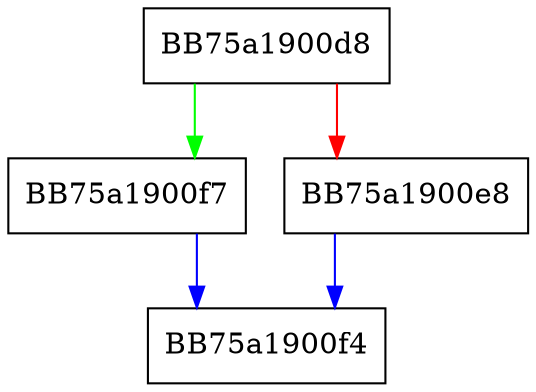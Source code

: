 digraph get_space_R {
  node [shape="box"];
  graph [splines=ortho];
  BB75a1900d8 -> BB75a1900f7 [color="green"];
  BB75a1900d8 -> BB75a1900e8 [color="red"];
  BB75a1900e8 -> BB75a1900f4 [color="blue"];
  BB75a1900f7 -> BB75a1900f4 [color="blue"];
}